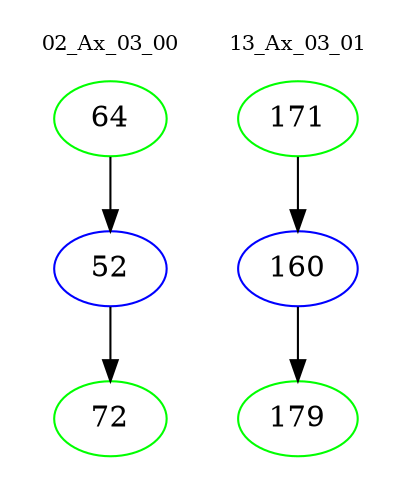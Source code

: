 digraph{
subgraph cluster_0 {
color = white
label = "02_Ax_03_00";
fontsize=10;
T0_64 [label="64", color="green"]
T0_64 -> T0_52 [color="black"]
T0_52 [label="52", color="blue"]
T0_52 -> T0_72 [color="black"]
T0_72 [label="72", color="green"]
}
subgraph cluster_1 {
color = white
label = "13_Ax_03_01";
fontsize=10;
T1_171 [label="171", color="green"]
T1_171 -> T1_160 [color="black"]
T1_160 [label="160", color="blue"]
T1_160 -> T1_179 [color="black"]
T1_179 [label="179", color="green"]
}
}
